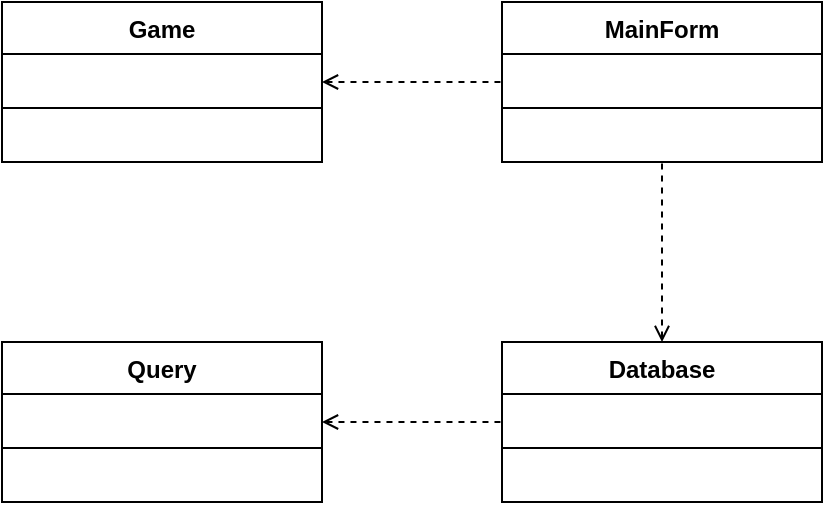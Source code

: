 <mxfile version="12.6.5" type="device"><diagram id="5tL4FcuUa-2FqPB0pOIl" name="Page-1"><mxGraphModel dx="1913" dy="806" grid="0" gridSize="10" guides="1" tooltips="1" connect="1" arrows="1" fold="1" page="1" pageScale="1" pageWidth="827" pageHeight="1169" math="0" shadow="0"><root><mxCell id="0"/><mxCell id="1" parent="0"/><mxCell id="wnjrXk-WvZn9H8ibJ6_W-3" value="Query" style="swimlane;fontStyle=1;align=center;verticalAlign=top;childLayout=stackLayout;horizontal=1;startSize=26;horizontalStack=0;resizeParent=1;resizeParentMax=0;resizeLast=0;collapsible=1;marginBottom=0;" parent="1" vertex="1"><mxGeometry x="-700" y="340" width="160" height="80" as="geometry"/></mxCell><mxCell id="wnjrXk-WvZn9H8ibJ6_W-4" value="" style="line;strokeWidth=1;fillColor=none;align=left;verticalAlign=middle;spacingTop=-1;spacingLeft=3;spacingRight=3;rotatable=0;labelPosition=right;points=[];portConstraint=eastwest;" parent="wnjrXk-WvZn9H8ibJ6_W-3" vertex="1"><mxGeometry y="26" width="160" height="54" as="geometry"/></mxCell><mxCell id="wnjrXk-WvZn9H8ibJ6_W-5" value="Database" style="swimlane;fontStyle=1;align=center;verticalAlign=top;childLayout=stackLayout;horizontal=1;startSize=26;horizontalStack=0;resizeParent=1;resizeParentMax=0;resizeLast=0;collapsible=1;marginBottom=0;" parent="1" vertex="1"><mxGeometry x="-450" y="340" width="160" height="80" as="geometry"/></mxCell><mxCell id="wnjrXk-WvZn9H8ibJ6_W-6" value="" style="line;strokeWidth=1;fillColor=none;align=left;verticalAlign=middle;spacingTop=-1;spacingLeft=3;spacingRight=3;rotatable=0;labelPosition=right;points=[];portConstraint=eastwest;" parent="wnjrXk-WvZn9H8ibJ6_W-5" vertex="1"><mxGeometry y="26" width="160" height="54" as="geometry"/></mxCell><mxCell id="wnjrXk-WvZn9H8ibJ6_W-7" value="MainForm" style="swimlane;fontStyle=1;align=center;verticalAlign=top;childLayout=stackLayout;horizontal=1;startSize=26;horizontalStack=0;resizeParent=1;resizeParentMax=0;resizeLast=0;collapsible=1;marginBottom=0;" parent="1" vertex="1"><mxGeometry x="-450" y="170" width="160" height="80" as="geometry"/></mxCell><mxCell id="wnjrXk-WvZn9H8ibJ6_W-8" value="" style="line;strokeWidth=1;fillColor=none;align=left;verticalAlign=middle;spacingTop=-1;spacingLeft=3;spacingRight=3;rotatable=0;labelPosition=right;points=[];portConstraint=eastwest;" parent="wnjrXk-WvZn9H8ibJ6_W-7" vertex="1"><mxGeometry y="26" width="160" height="54" as="geometry"/></mxCell><mxCell id="wnjrXk-WvZn9H8ibJ6_W-11" value="" style="endArrow=none;dashed=1;html=1;rounded=0;entryX=0;entryY=0.5;entryDx=0;entryDy=0;exitX=1;exitY=0.5;exitDx=0;exitDy=0;startArrow=open;startFill=0;" parent="1" source="wnjrXk-WvZn9H8ibJ6_W-3" target="wnjrXk-WvZn9H8ibJ6_W-5" edge="1"><mxGeometry width="50" height="50" relative="1" as="geometry"><mxPoint x="-430" y="280" as="sourcePoint"/><mxPoint x="-350" y="200" as="targetPoint"/><Array as="points"/></mxGeometry></mxCell><mxCell id="wnjrXk-WvZn9H8ibJ6_W-12" value="Game" style="swimlane;fontStyle=1;align=center;verticalAlign=top;childLayout=stackLayout;horizontal=1;startSize=26;horizontalStack=0;resizeParent=1;resizeParentMax=0;resizeLast=0;collapsible=1;marginBottom=0;" parent="1" vertex="1"><mxGeometry x="-700" y="170" width="160" height="80" as="geometry"/></mxCell><mxCell id="wnjrXk-WvZn9H8ibJ6_W-13" value="" style="line;strokeWidth=1;fillColor=none;align=left;verticalAlign=middle;spacingTop=-1;spacingLeft=3;spacingRight=3;rotatable=0;labelPosition=right;points=[];portConstraint=eastwest;" parent="wnjrXk-WvZn9H8ibJ6_W-12" vertex="1"><mxGeometry y="26" width="160" height="54" as="geometry"/></mxCell><mxCell id="wnjrXk-WvZn9H8ibJ6_W-14" value="" style="endArrow=none;dashed=1;html=1;rounded=0;entryX=0;entryY=0.5;entryDx=0;entryDy=0;exitX=1;exitY=0.5;exitDx=0;exitDy=0;startArrow=open;startFill=0;" parent="1" edge="1"><mxGeometry width="50" height="50" relative="1" as="geometry"><mxPoint x="-540" y="210" as="sourcePoint"/><mxPoint x="-450" y="210" as="targetPoint"/><Array as="points"/></mxGeometry></mxCell><mxCell id="wnjrXk-WvZn9H8ibJ6_W-15" value="" style="endArrow=none;dashed=1;html=1;rounded=0;entryX=0.5;entryY=1;entryDx=0;entryDy=0;exitX=0.5;exitY=0;exitDx=0;exitDy=0;startArrow=open;startFill=0;" parent="1" source="wnjrXk-WvZn9H8ibJ6_W-5" target="wnjrXk-WvZn9H8ibJ6_W-7" edge="1"><mxGeometry width="50" height="50" relative="1" as="geometry"><mxPoint x="-530" y="390" as="sourcePoint"/><mxPoint x="-440" y="390" as="targetPoint"/><Array as="points"/></mxGeometry></mxCell></root></mxGraphModel></diagram></mxfile>